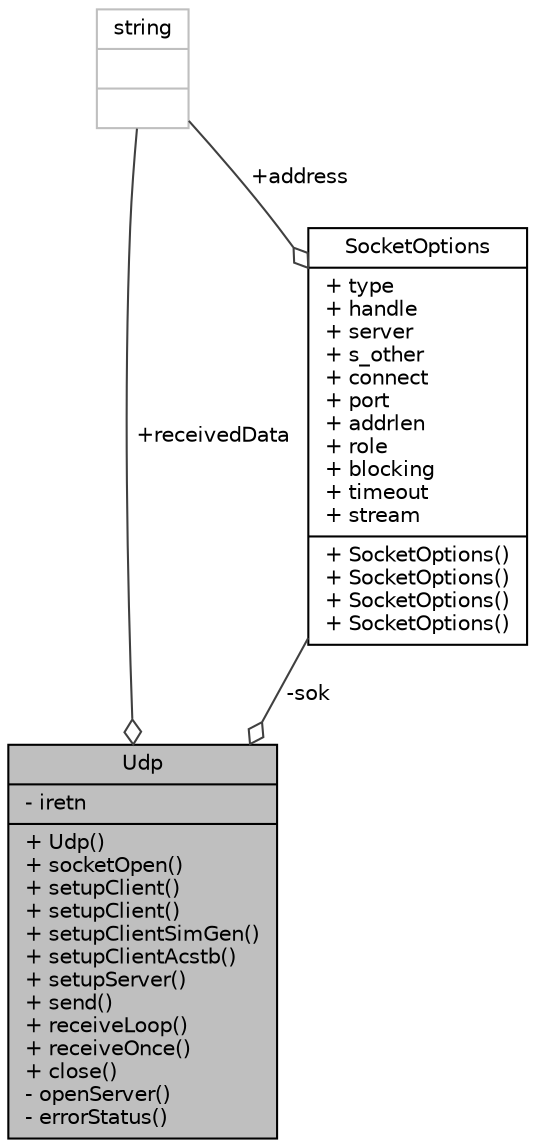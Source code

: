 digraph "Udp"
{
 // INTERACTIVE_SVG=YES
  edge [fontname="Helvetica",fontsize="10",labelfontname="Helvetica",labelfontsize="10"];
  node [fontname="Helvetica",fontsize="10",shape=record];
  Node1 [label="{Udp\n|- iretn\l|+ Udp()\l+ socketOpen()\l+ setupClient()\l+ setupClient()\l+ setupClientSimGen()\l+ setupClientAcstb()\l+ setupServer()\l+ send()\l+ receiveLoop()\l+ receiveOnce()\l+ close()\l- openServer()\l- errorStatus()\l}",height=0.2,width=0.4,color="black", fillcolor="grey75", style="filled", fontcolor="black"];
  Node2 -> Node1 [color="grey25",fontsize="10",style="solid",label=" +receivedData" ,arrowhead="odiamond",fontname="Helvetica"];
  Node2 [label="{string\n||}",height=0.2,width=0.4,color="grey75", fillcolor="white", style="filled"];
  Node3 -> Node1 [color="grey25",fontsize="10",style="solid",label=" -sok" ,arrowhead="odiamond",fontname="Helvetica"];
  Node3 [label="{SocketOptions\n|+ type\l+ handle\l+ server\l+ s_other\l+ connect\l+ port\l+ addrlen\l+ role\l+ blocking\l+ timeout\l+ stream\l|+ SocketOptions()\l+ SocketOptions()\l+ SocketOptions()\l+ SocketOptions()\l}",height=0.2,width=0.4,color="black", fillcolor="white", style="filled",URL="$struct_socket_options.html"];
  Node2 -> Node3 [color="grey25",fontsize="10",style="solid",label=" +address" ,arrowhead="odiamond",fontname="Helvetica"];
}
